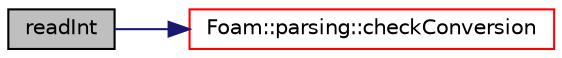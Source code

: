 digraph "readInt"
{
  bgcolor="transparent";
  edge [fontname="Helvetica",fontsize="10",labelfontname="Helvetica",labelfontsize="10"];
  node [fontname="Helvetica",fontsize="10",shape=record];
  rankdir="LR";
  Node1 [label="readInt",height=0.2,width=0.4,color="black", fillcolor="grey75", style="filled" fontcolor="black"];
  Node1 -> Node2 [color="midnightblue",fontsize="10",style="solid",fontname="Helvetica"];
  Node2 [label="Foam::parsing::checkConversion",height=0.2,width=0.4,color="red",URL="$namespaceFoam_1_1parsing.html#acf405985e389fe2d4699180ad62c7b95",tooltip="Sanity check after strtof, strtod, etc. "];
}
